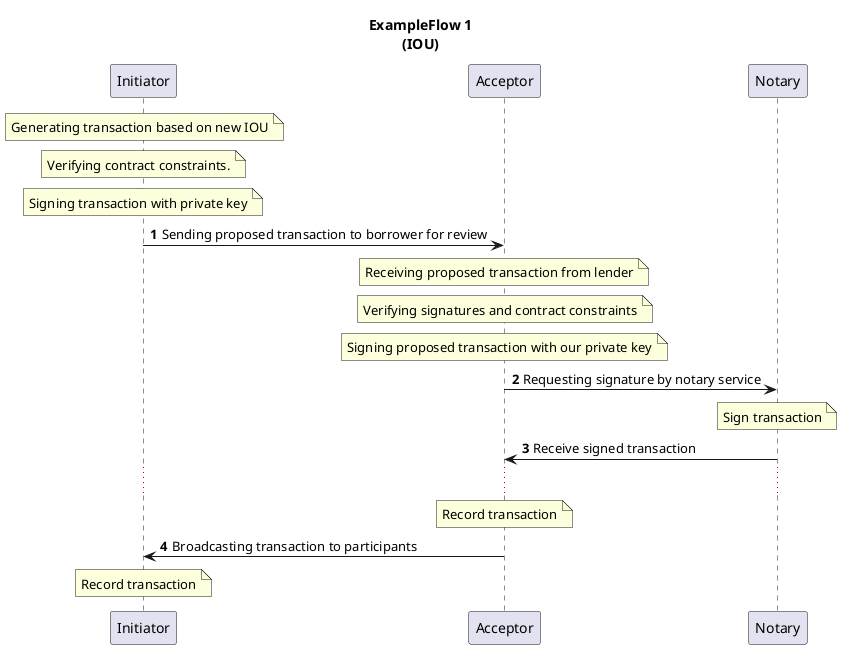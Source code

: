 @startuml
participant Initiator
participant Acceptor
participant Notary
title ExampleFlow 1\n(IOU)

autonumber

note over Initiator : Generating transaction based on new IOU
note over Initiator : Verifying contract constraints.
note over Initiator : Signing transaction with private key
Initiator -> Acceptor : Sending proposed transaction to borrower for review
note over Acceptor : Receiving proposed transaction from lender
note over Acceptor : Verifying signatures and contract constraints
note over Acceptor : Signing proposed transaction with our private key
Acceptor -> Notary : Requesting signature by notary service
note over Notary : Sign transaction
Acceptor <- Notary: Receive signed transaction
...
note over Acceptor : Record transaction
Initiator <- Acceptor : Broadcasting transaction to participants
note over Initiator : Record transaction
@enduml